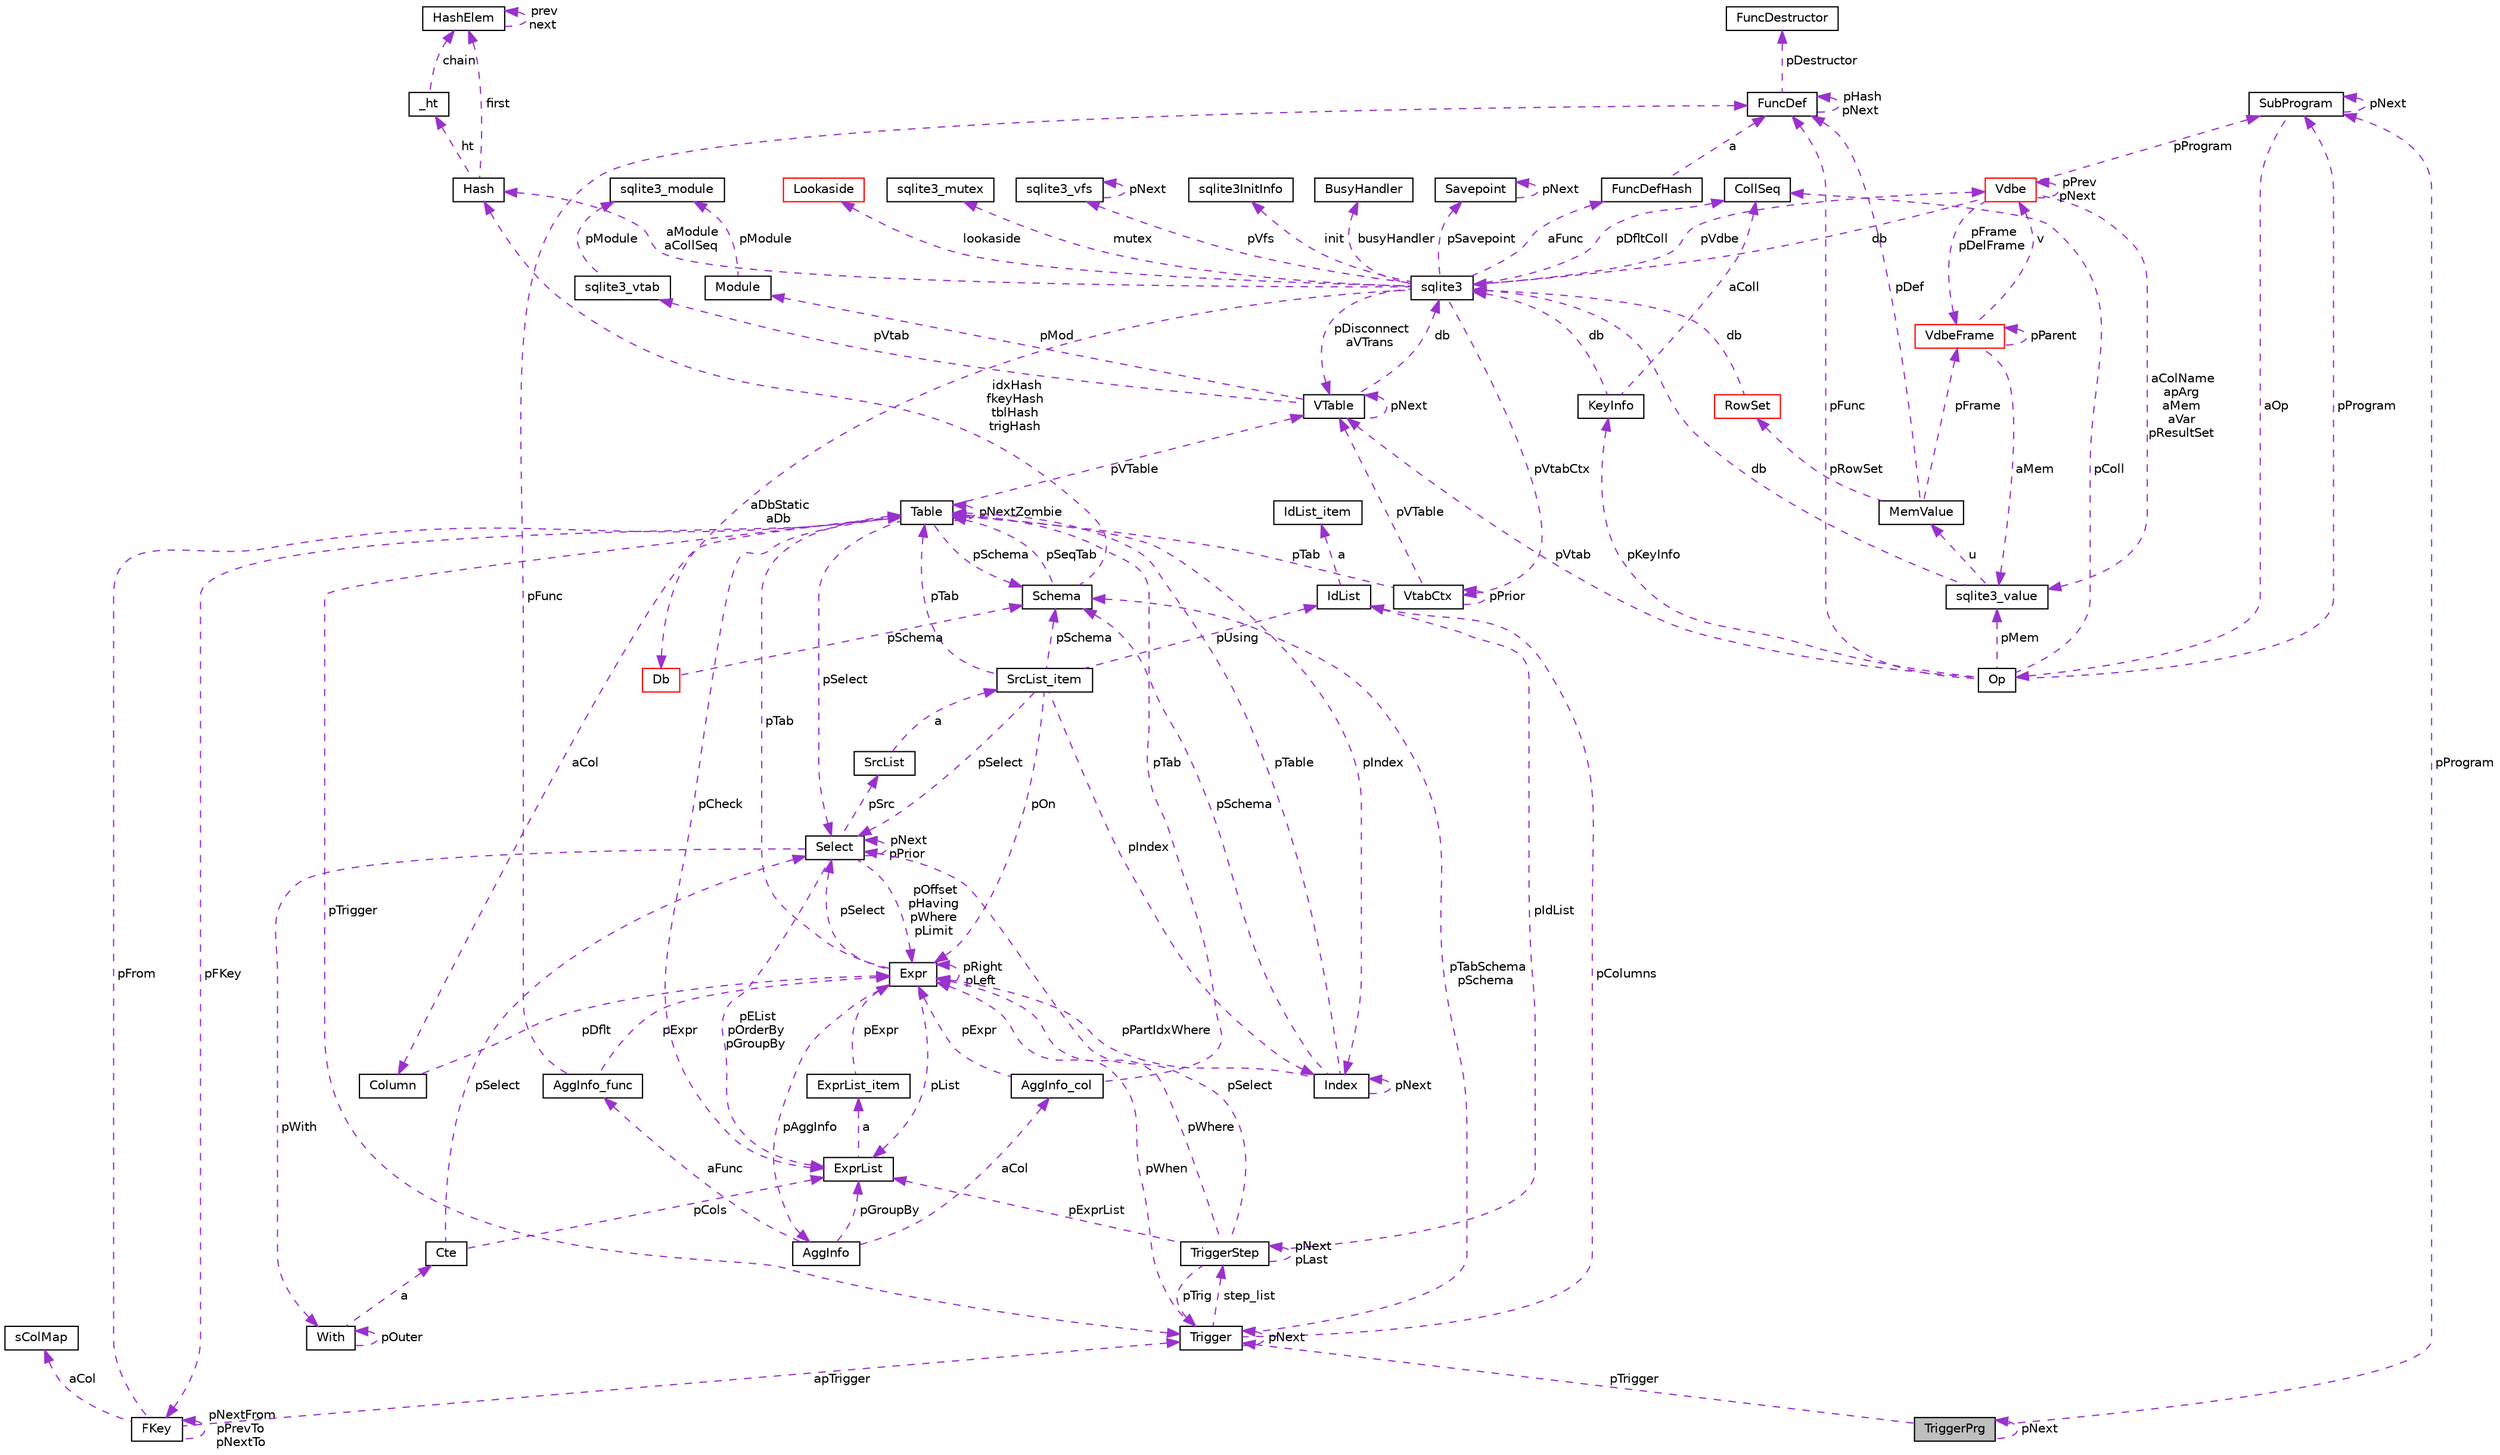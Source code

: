 digraph "TriggerPrg"
{
  edge [fontname="Helvetica",fontsize="10",labelfontname="Helvetica",labelfontsize="10"];
  node [fontname="Helvetica",fontsize="10",shape=record];
  Node1 [label="TriggerPrg",height=0.2,width=0.4,color="black", fillcolor="grey75", style="filled", fontcolor="black"];
  Node2 -> Node1 [dir="back",color="darkorchid3",fontsize="10",style="dashed",label=" pProgram" ,fontname="Helvetica"];
  Node2 [label="SubProgram",height=0.2,width=0.4,color="black", fillcolor="white", style="filled",URL="$struct_sub_program.html"];
  Node2 -> Node2 [dir="back",color="darkorchid3",fontsize="10",style="dashed",label=" pNext" ,fontname="Helvetica"];
  Node3 -> Node2 [dir="back",color="darkorchid3",fontsize="10",style="dashed",label=" aOp" ,fontname="Helvetica"];
  Node3 [label="Op",height=0.2,width=0.4,color="black", fillcolor="white", style="filled",URL="$struct_vdbe_op.html"];
  Node4 -> Node3 [dir="back",color="darkorchid3",fontsize="10",style="dashed",label=" pMem" ,fontname="Helvetica"];
  Node4 [label="sqlite3_value",height=0.2,width=0.4,color="black", fillcolor="white", style="filled",URL="$struct_mem.html"];
  Node5 -> Node4 [dir="back",color="darkorchid3",fontsize="10",style="dashed",label=" u" ,fontname="Helvetica"];
  Node5 [label="MemValue",height=0.2,width=0.4,color="black", fillcolor="white", style="filled",URL="$union_mem_1_1_mem_value.html"];
  Node6 -> Node5 [dir="back",color="darkorchid3",fontsize="10",style="dashed",label=" pFrame" ,fontname="Helvetica"];
  Node6 [label="VdbeFrame",height=0.2,width=0.4,color="red", fillcolor="white", style="filled",URL="$struct_vdbe_frame.html"];
  Node4 -> Node6 [dir="back",color="darkorchid3",fontsize="10",style="dashed",label=" aMem" ,fontname="Helvetica"];
  Node7 -> Node6 [dir="back",color="darkorchid3",fontsize="10",style="dashed",label=" v" ,fontname="Helvetica"];
  Node7 [label="Vdbe",height=0.2,width=0.4,color="red", fillcolor="white", style="filled",URL="$struct_vdbe.html"];
  Node7 -> Node7 [dir="back",color="darkorchid3",fontsize="10",style="dashed",label=" pPrev\npNext" ,fontname="Helvetica"];
  Node4 -> Node7 [dir="back",color="darkorchid3",fontsize="10",style="dashed",label=" aColName\napArg\naMem\naVar\npResultSet" ,fontname="Helvetica"];
  Node8 -> Node7 [dir="back",color="darkorchid3",fontsize="10",style="dashed",label=" db" ,fontname="Helvetica"];
  Node8 [label="sqlite3",height=0.2,width=0.4,color="black", fillcolor="white", style="filled",URL="$structsqlite3.html"];
  Node7 -> Node8 [dir="back",color="darkorchid3",fontsize="10",style="dashed",label=" pVdbe" ,fontname="Helvetica"];
  Node9 -> Node8 [dir="back",color="darkorchid3",fontsize="10",style="dashed",label=" pSavepoint" ,fontname="Helvetica"];
  Node9 [label="Savepoint",height=0.2,width=0.4,color="black", fillcolor="white", style="filled",URL="$struct_savepoint.html"];
  Node9 -> Node9 [dir="back",color="darkorchid3",fontsize="10",style="dashed",label=" pNext" ,fontname="Helvetica"];
  Node10 -> Node8 [dir="back",color="darkorchid3",fontsize="10",style="dashed",label=" aFunc" ,fontname="Helvetica"];
  Node10 [label="FuncDefHash",height=0.2,width=0.4,color="black", fillcolor="white", style="filled",URL="$struct_func_def_hash.html"];
  Node11 -> Node10 [dir="back",color="darkorchid3",fontsize="10",style="dashed",label=" a" ,fontname="Helvetica"];
  Node11 [label="FuncDef",height=0.2,width=0.4,color="black", fillcolor="white", style="filled",URL="$struct_func_def.html"];
  Node12 -> Node11 [dir="back",color="darkorchid3",fontsize="10",style="dashed",label=" pDestructor" ,fontname="Helvetica"];
  Node12 [label="FuncDestructor",height=0.2,width=0.4,color="black", fillcolor="white", style="filled",URL="$struct_func_destructor.html"];
  Node11 -> Node11 [dir="back",color="darkorchid3",fontsize="10",style="dashed",label=" pHash\npNext" ,fontname="Helvetica"];
  Node13 -> Node8 [dir="back",color="darkorchid3",fontsize="10",style="dashed",label=" lookaside" ,fontname="Helvetica"];
  Node13 [label="Lookaside",height=0.2,width=0.4,color="red", fillcolor="white", style="filled",URL="$struct_lookaside.html"];
  Node14 -> Node8 [dir="back",color="darkorchid3",fontsize="10",style="dashed",label=" mutex" ,fontname="Helvetica"];
  Node14 [label="sqlite3_mutex",height=0.2,width=0.4,color="black", fillcolor="white", style="filled",URL="$structsqlite3__mutex.html"];
  Node15 -> Node8 [dir="back",color="darkorchid3",fontsize="10",style="dashed",label=" pVfs" ,fontname="Helvetica"];
  Node15 [label="sqlite3_vfs",height=0.2,width=0.4,color="black", fillcolor="white", style="filled",URL="$structsqlite3__vfs.html"];
  Node15 -> Node15 [dir="back",color="darkorchid3",fontsize="10",style="dashed",label=" pNext" ,fontname="Helvetica"];
  Node16 -> Node8 [dir="back",color="darkorchid3",fontsize="10",style="dashed",label=" init" ,fontname="Helvetica"];
  Node16 [label="sqlite3InitInfo",height=0.2,width=0.4,color="black", fillcolor="white", style="filled",URL="$structsqlite3_1_1sqlite3_init_info.html"];
  Node17 -> Node8 [dir="back",color="darkorchid3",fontsize="10",style="dashed",label=" busyHandler" ,fontname="Helvetica"];
  Node17 [label="BusyHandler",height=0.2,width=0.4,color="black", fillcolor="white", style="filled",URL="$struct_busy_handler.html"];
  Node18 -> Node8 [dir="back",color="darkorchid3",fontsize="10",style="dashed",label=" pVtabCtx" ,fontname="Helvetica"];
  Node18 [label="VtabCtx",height=0.2,width=0.4,color="black", fillcolor="white", style="filled",URL="$struct_vtab_ctx.html"];
  Node18 -> Node18 [dir="back",color="darkorchid3",fontsize="10",style="dashed",label=" pPrior" ,fontname="Helvetica"];
  Node19 -> Node18 [dir="back",color="darkorchid3",fontsize="10",style="dashed",label=" pVTable" ,fontname="Helvetica"];
  Node19 [label="VTable",height=0.2,width=0.4,color="black", fillcolor="white", style="filled",URL="$struct_v_table.html"];
  Node8 -> Node19 [dir="back",color="darkorchid3",fontsize="10",style="dashed",label=" db" ,fontname="Helvetica"];
  Node19 -> Node19 [dir="back",color="darkorchid3",fontsize="10",style="dashed",label=" pNext" ,fontname="Helvetica"];
  Node20 -> Node19 [dir="back",color="darkorchid3",fontsize="10",style="dashed",label=" pMod" ,fontname="Helvetica"];
  Node20 [label="Module",height=0.2,width=0.4,color="black", fillcolor="white", style="filled",URL="$struct_module.html"];
  Node21 -> Node20 [dir="back",color="darkorchid3",fontsize="10",style="dashed",label=" pModule" ,fontname="Helvetica"];
  Node21 [label="sqlite3_module",height=0.2,width=0.4,color="black", fillcolor="white", style="filled",URL="$structsqlite3__module.html"];
  Node22 -> Node19 [dir="back",color="darkorchid3",fontsize="10",style="dashed",label=" pVtab" ,fontname="Helvetica"];
  Node22 [label="sqlite3_vtab",height=0.2,width=0.4,color="black", fillcolor="white", style="filled",URL="$structsqlite3__vtab.html"];
  Node21 -> Node22 [dir="back",color="darkorchid3",fontsize="10",style="dashed",label=" pModule" ,fontname="Helvetica"];
  Node23 -> Node18 [dir="back",color="darkorchid3",fontsize="10",style="dashed",label=" pTab" ,fontname="Helvetica"];
  Node23 [label="Table",height=0.2,width=0.4,color="black", fillcolor="white", style="filled",URL="$struct_table.html"];
  Node24 -> Node23 [dir="back",color="darkorchid3",fontsize="10",style="dashed",label=" pSchema" ,fontname="Helvetica"];
  Node24 [label="Schema",height=0.2,width=0.4,color="black", fillcolor="white", style="filled",URL="$struct_schema.html"];
  Node23 -> Node24 [dir="back",color="darkorchid3",fontsize="10",style="dashed",label=" pSeqTab" ,fontname="Helvetica"];
  Node25 -> Node24 [dir="back",color="darkorchid3",fontsize="10",style="dashed",label=" idxHash\nfkeyHash\ntblHash\ntrigHash" ,fontname="Helvetica"];
  Node25 [label="Hash",height=0.2,width=0.4,color="black", fillcolor="white", style="filled",URL="$struct_hash.html"];
  Node26 -> Node25 [dir="back",color="darkorchid3",fontsize="10",style="dashed",label=" ht" ,fontname="Helvetica"];
  Node26 [label="_ht",height=0.2,width=0.4,color="black", fillcolor="white", style="filled",URL="$struct_hash_1_1__ht.html"];
  Node27 -> Node26 [dir="back",color="darkorchid3",fontsize="10",style="dashed",label=" chain" ,fontname="Helvetica"];
  Node27 [label="HashElem",height=0.2,width=0.4,color="black", fillcolor="white", style="filled",URL="$struct_hash_elem.html"];
  Node27 -> Node27 [dir="back",color="darkorchid3",fontsize="10",style="dashed",label=" prev\nnext" ,fontname="Helvetica"];
  Node27 -> Node25 [dir="back",color="darkorchid3",fontsize="10",style="dashed",label=" first" ,fontname="Helvetica"];
  Node28 -> Node23 [dir="back",color="darkorchid3",fontsize="10",style="dashed",label=" aCol" ,fontname="Helvetica"];
  Node28 [label="Column",height=0.2,width=0.4,color="black", fillcolor="white", style="filled",URL="$struct_column.html"];
  Node29 -> Node28 [dir="back",color="darkorchid3",fontsize="10",style="dashed",label=" pDflt" ,fontname="Helvetica"];
  Node29 [label="Expr",height=0.2,width=0.4,color="black", fillcolor="white", style="filled",URL="$struct_expr.html"];
  Node30 -> Node29 [dir="back",color="darkorchid3",fontsize="10",style="dashed",label=" pAggInfo" ,fontname="Helvetica"];
  Node30 [label="AggInfo",height=0.2,width=0.4,color="black", fillcolor="white", style="filled",URL="$struct_agg_info.html"];
  Node31 -> Node30 [dir="back",color="darkorchid3",fontsize="10",style="dashed",label=" aCol" ,fontname="Helvetica"];
  Node31 [label="AggInfo_col",height=0.2,width=0.4,color="black", fillcolor="white", style="filled",URL="$struct_agg_info_1_1_agg_info__col.html"];
  Node29 -> Node31 [dir="back",color="darkorchid3",fontsize="10",style="dashed",label=" pExpr" ,fontname="Helvetica"];
  Node23 -> Node31 [dir="back",color="darkorchid3",fontsize="10",style="dashed",label=" pTab" ,fontname="Helvetica"];
  Node32 -> Node30 [dir="back",color="darkorchid3",fontsize="10",style="dashed",label=" aFunc" ,fontname="Helvetica"];
  Node32 [label="AggInfo_func",height=0.2,width=0.4,color="black", fillcolor="white", style="filled",URL="$struct_agg_info_1_1_agg_info__func.html"];
  Node29 -> Node32 [dir="back",color="darkorchid3",fontsize="10",style="dashed",label=" pExpr" ,fontname="Helvetica"];
  Node11 -> Node32 [dir="back",color="darkorchid3",fontsize="10",style="dashed",label=" pFunc" ,fontname="Helvetica"];
  Node33 -> Node30 [dir="back",color="darkorchid3",fontsize="10",style="dashed",label=" pGroupBy" ,fontname="Helvetica"];
  Node33 [label="ExprList",height=0.2,width=0.4,color="black", fillcolor="white", style="filled",URL="$struct_expr_list.html"];
  Node34 -> Node33 [dir="back",color="darkorchid3",fontsize="10",style="dashed",label=" a" ,fontname="Helvetica"];
  Node34 [label="ExprList_item",height=0.2,width=0.4,color="black", fillcolor="white", style="filled",URL="$struct_expr_list_1_1_expr_list__item.html"];
  Node29 -> Node34 [dir="back",color="darkorchid3",fontsize="10",style="dashed",label=" pExpr" ,fontname="Helvetica"];
  Node29 -> Node29 [dir="back",color="darkorchid3",fontsize="10",style="dashed",label=" pRight\npLeft" ,fontname="Helvetica"];
  Node23 -> Node29 [dir="back",color="darkorchid3",fontsize="10",style="dashed",label=" pTab" ,fontname="Helvetica"];
  Node35 -> Node29 [dir="back",color="darkorchid3",fontsize="10",style="dashed",label=" pSelect" ,fontname="Helvetica"];
  Node35 [label="Select",height=0.2,width=0.4,color="black", fillcolor="white", style="filled",URL="$struct_select.html"];
  Node29 -> Node35 [dir="back",color="darkorchid3",fontsize="10",style="dashed",label=" pOffset\npHaving\npWhere\npLimit" ,fontname="Helvetica"];
  Node36 -> Node35 [dir="back",color="darkorchid3",fontsize="10",style="dashed",label=" pWith" ,fontname="Helvetica"];
  Node36 [label="With",height=0.2,width=0.4,color="black", fillcolor="white", style="filled",URL="$struct_with.html"];
  Node37 -> Node36 [dir="back",color="darkorchid3",fontsize="10",style="dashed",label=" a" ,fontname="Helvetica"];
  Node37 [label="Cte",height=0.2,width=0.4,color="black", fillcolor="white", style="filled",URL="$struct_with_1_1_cte.html"];
  Node35 -> Node37 [dir="back",color="darkorchid3",fontsize="10",style="dashed",label=" pSelect" ,fontname="Helvetica"];
  Node33 -> Node37 [dir="back",color="darkorchid3",fontsize="10",style="dashed",label=" pCols" ,fontname="Helvetica"];
  Node36 -> Node36 [dir="back",color="darkorchid3",fontsize="10",style="dashed",label=" pOuter" ,fontname="Helvetica"];
  Node35 -> Node35 [dir="back",color="darkorchid3",fontsize="10",style="dashed",label=" pNext\npPrior" ,fontname="Helvetica"];
  Node38 -> Node35 [dir="back",color="darkorchid3",fontsize="10",style="dashed",label=" pSrc" ,fontname="Helvetica"];
  Node38 [label="SrcList",height=0.2,width=0.4,color="black", fillcolor="white", style="filled",URL="$struct_src_list.html"];
  Node39 -> Node38 [dir="back",color="darkorchid3",fontsize="10",style="dashed",label=" a" ,fontname="Helvetica"];
  Node39 [label="SrcList_item",height=0.2,width=0.4,color="black", fillcolor="white", style="filled",URL="$struct_src_list_1_1_src_list__item.html"];
  Node24 -> Node39 [dir="back",color="darkorchid3",fontsize="10",style="dashed",label=" pSchema" ,fontname="Helvetica"];
  Node29 -> Node39 [dir="back",color="darkorchid3",fontsize="10",style="dashed",label=" pOn" ,fontname="Helvetica"];
  Node40 -> Node39 [dir="back",color="darkorchid3",fontsize="10",style="dashed",label=" pUsing" ,fontname="Helvetica"];
  Node40 [label="IdList",height=0.2,width=0.4,color="black", fillcolor="white", style="filled",URL="$struct_id_list.html"];
  Node41 -> Node40 [dir="back",color="darkorchid3",fontsize="10",style="dashed",label=" a" ,fontname="Helvetica"];
  Node41 [label="IdList_item",height=0.2,width=0.4,color="black", fillcolor="white", style="filled",URL="$struct_id_list_1_1_id_list__item.html"];
  Node23 -> Node39 [dir="back",color="darkorchid3",fontsize="10",style="dashed",label=" pTab" ,fontname="Helvetica"];
  Node35 -> Node39 [dir="back",color="darkorchid3",fontsize="10",style="dashed",label=" pSelect" ,fontname="Helvetica"];
  Node42 -> Node39 [dir="back",color="darkorchid3",fontsize="10",style="dashed",label=" pIndex" ,fontname="Helvetica"];
  Node42 [label="Index",height=0.2,width=0.4,color="black", fillcolor="white", style="filled",URL="$struct_index.html"];
  Node24 -> Node42 [dir="back",color="darkorchid3",fontsize="10",style="dashed",label=" pSchema" ,fontname="Helvetica"];
  Node29 -> Node42 [dir="back",color="darkorchid3",fontsize="10",style="dashed",label=" pPartIdxWhere" ,fontname="Helvetica"];
  Node23 -> Node42 [dir="back",color="darkorchid3",fontsize="10",style="dashed",label=" pTable" ,fontname="Helvetica"];
  Node42 -> Node42 [dir="back",color="darkorchid3",fontsize="10",style="dashed",label=" pNext" ,fontname="Helvetica"];
  Node33 -> Node35 [dir="back",color="darkorchid3",fontsize="10",style="dashed",label=" pEList\npOrderBy\npGroupBy" ,fontname="Helvetica"];
  Node33 -> Node29 [dir="back",color="darkorchid3",fontsize="10",style="dashed",label=" pList" ,fontname="Helvetica"];
  Node43 -> Node23 [dir="back",color="darkorchid3",fontsize="10",style="dashed",label=" pFKey" ,fontname="Helvetica"];
  Node43 [label="FKey",height=0.2,width=0.4,color="black", fillcolor="white", style="filled",URL="$struct_f_key.html"];
  Node44 -> Node43 [dir="back",color="darkorchid3",fontsize="10",style="dashed",label=" aCol" ,fontname="Helvetica"];
  Node44 [label="sColMap",height=0.2,width=0.4,color="black", fillcolor="white", style="filled",URL="$struct_f_key_1_1s_col_map.html"];
  Node43 -> Node43 [dir="back",color="darkorchid3",fontsize="10",style="dashed",label=" pNextFrom\npPrevTo\npNextTo" ,fontname="Helvetica"];
  Node23 -> Node43 [dir="back",color="darkorchid3",fontsize="10",style="dashed",label=" pFrom" ,fontname="Helvetica"];
  Node45 -> Node43 [dir="back",color="darkorchid3",fontsize="10",style="dashed",label=" apTrigger" ,fontname="Helvetica"];
  Node45 [label="Trigger",height=0.2,width=0.4,color="black", fillcolor="white", style="filled",URL="$struct_trigger.html"];
  Node46 -> Node45 [dir="back",color="darkorchid3",fontsize="10",style="dashed",label=" step_list" ,fontname="Helvetica"];
  Node46 [label="TriggerStep",height=0.2,width=0.4,color="black", fillcolor="white", style="filled",URL="$struct_trigger_step.html"];
  Node46 -> Node46 [dir="back",color="darkorchid3",fontsize="10",style="dashed",label=" pNext\npLast" ,fontname="Helvetica"];
  Node29 -> Node46 [dir="back",color="darkorchid3",fontsize="10",style="dashed",label=" pWhere" ,fontname="Helvetica"];
  Node40 -> Node46 [dir="back",color="darkorchid3",fontsize="10",style="dashed",label=" pIdList" ,fontname="Helvetica"];
  Node35 -> Node46 [dir="back",color="darkorchid3",fontsize="10",style="dashed",label=" pSelect" ,fontname="Helvetica"];
  Node45 -> Node46 [dir="back",color="darkorchid3",fontsize="10",style="dashed",label=" pTrig" ,fontname="Helvetica"];
  Node33 -> Node46 [dir="back",color="darkorchid3",fontsize="10",style="dashed",label=" pExprList" ,fontname="Helvetica"];
  Node24 -> Node45 [dir="back",color="darkorchid3",fontsize="10",style="dashed",label=" pTabSchema\npSchema" ,fontname="Helvetica"];
  Node29 -> Node45 [dir="back",color="darkorchid3",fontsize="10",style="dashed",label=" pWhen" ,fontname="Helvetica"];
  Node40 -> Node45 [dir="back",color="darkorchid3",fontsize="10",style="dashed",label=" pColumns" ,fontname="Helvetica"];
  Node45 -> Node45 [dir="back",color="darkorchid3",fontsize="10",style="dashed",label=" pNext" ,fontname="Helvetica"];
  Node19 -> Node23 [dir="back",color="darkorchid3",fontsize="10",style="dashed",label=" pVTable" ,fontname="Helvetica"];
  Node23 -> Node23 [dir="back",color="darkorchid3",fontsize="10",style="dashed",label=" pNextZombie" ,fontname="Helvetica"];
  Node45 -> Node23 [dir="back",color="darkorchid3",fontsize="10",style="dashed",label=" pTrigger" ,fontname="Helvetica"];
  Node35 -> Node23 [dir="back",color="darkorchid3",fontsize="10",style="dashed",label=" pSelect" ,fontname="Helvetica"];
  Node33 -> Node23 [dir="back",color="darkorchid3",fontsize="10",style="dashed",label=" pCheck" ,fontname="Helvetica"];
  Node42 -> Node23 [dir="back",color="darkorchid3",fontsize="10",style="dashed",label=" pIndex" ,fontname="Helvetica"];
  Node47 -> Node8 [dir="back",color="darkorchid3",fontsize="10",style="dashed",label=" pDfltColl" ,fontname="Helvetica"];
  Node47 [label="CollSeq",height=0.2,width=0.4,color="black", fillcolor="white", style="filled",URL="$struct_coll_seq.html"];
  Node19 -> Node8 [dir="back",color="darkorchid3",fontsize="10",style="dashed",label=" pDisconnect\naVTrans" ,fontname="Helvetica"];
  Node48 -> Node8 [dir="back",color="darkorchid3",fontsize="10",style="dashed",label=" aDbStatic\naDb" ,fontname="Helvetica"];
  Node48 [label="Db",height=0.2,width=0.4,color="red", fillcolor="white", style="filled",URL="$struct_db.html"];
  Node24 -> Node48 [dir="back",color="darkorchid3",fontsize="10",style="dashed",label=" pSchema" ,fontname="Helvetica"];
  Node25 -> Node8 [dir="back",color="darkorchid3",fontsize="10",style="dashed",label=" aModule\naCollSeq" ,fontname="Helvetica"];
  Node6 -> Node7 [dir="back",color="darkorchid3",fontsize="10",style="dashed",label=" pFrame\npDelFrame" ,fontname="Helvetica"];
  Node2 -> Node7 [dir="back",color="darkorchid3",fontsize="10",style="dashed",label=" pProgram" ,fontname="Helvetica"];
  Node6 -> Node6 [dir="back",color="darkorchid3",fontsize="10",style="dashed",label=" pParent" ,fontname="Helvetica"];
  Node49 -> Node5 [dir="back",color="darkorchid3",fontsize="10",style="dashed",label=" pRowSet" ,fontname="Helvetica"];
  Node49 [label="RowSet",height=0.2,width=0.4,color="red", fillcolor="white", style="filled",URL="$struct_row_set.html"];
  Node8 -> Node49 [dir="back",color="darkorchid3",fontsize="10",style="dashed",label=" db" ,fontname="Helvetica"];
  Node11 -> Node5 [dir="back",color="darkorchid3",fontsize="10",style="dashed",label=" pDef" ,fontname="Helvetica"];
  Node8 -> Node4 [dir="back",color="darkorchid3",fontsize="10",style="dashed",label=" db" ,fontname="Helvetica"];
  Node47 -> Node3 [dir="back",color="darkorchid3",fontsize="10",style="dashed",label=" pColl" ,fontname="Helvetica"];
  Node19 -> Node3 [dir="back",color="darkorchid3",fontsize="10",style="dashed",label=" pVtab" ,fontname="Helvetica"];
  Node2 -> Node3 [dir="back",color="darkorchid3",fontsize="10",style="dashed",label=" pProgram" ,fontname="Helvetica"];
  Node50 -> Node3 [dir="back",color="darkorchid3",fontsize="10",style="dashed",label=" pKeyInfo" ,fontname="Helvetica"];
  Node50 [label="KeyInfo",height=0.2,width=0.4,color="black", fillcolor="white", style="filled",URL="$struct_key_info.html"];
  Node8 -> Node50 [dir="back",color="darkorchid3",fontsize="10",style="dashed",label=" db" ,fontname="Helvetica"];
  Node47 -> Node50 [dir="back",color="darkorchid3",fontsize="10",style="dashed",label=" aColl" ,fontname="Helvetica"];
  Node11 -> Node3 [dir="back",color="darkorchid3",fontsize="10",style="dashed",label=" pFunc" ,fontname="Helvetica"];
  Node45 -> Node1 [dir="back",color="darkorchid3",fontsize="10",style="dashed",label=" pTrigger" ,fontname="Helvetica"];
  Node1 -> Node1 [dir="back",color="darkorchid3",fontsize="10",style="dashed",label=" pNext" ,fontname="Helvetica"];
}
